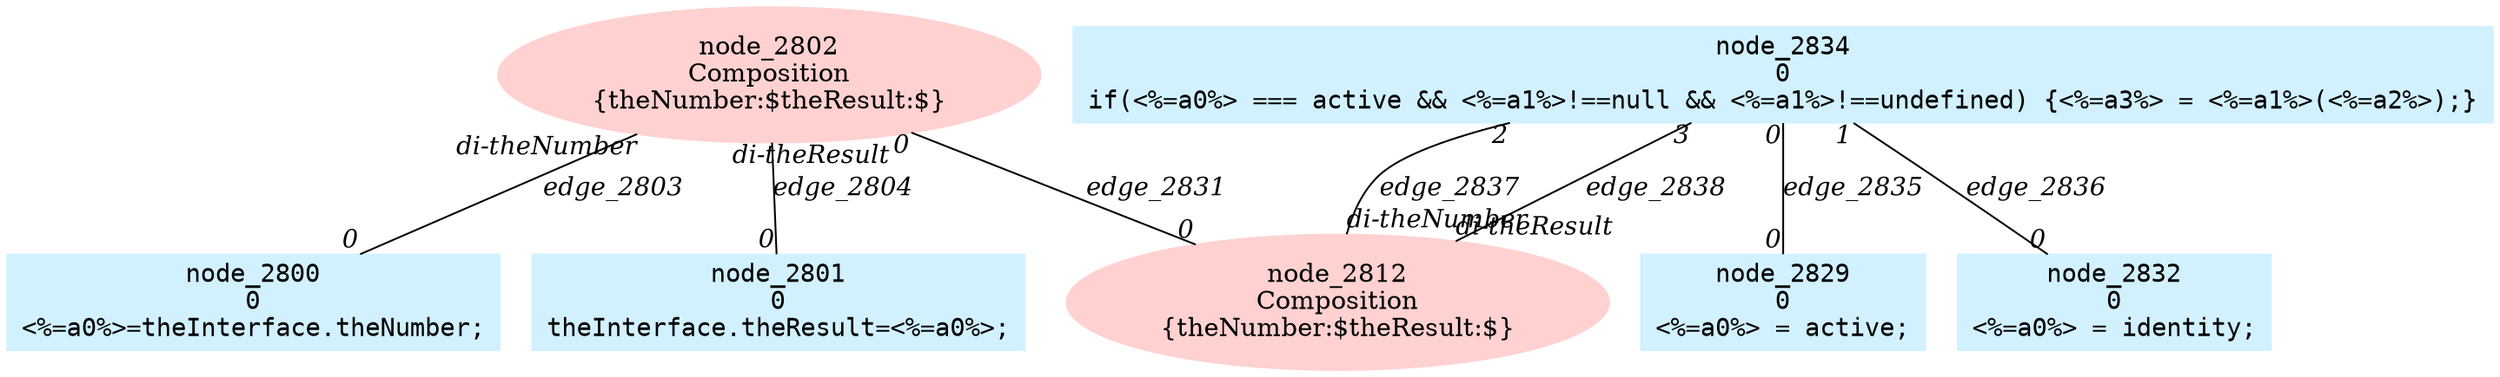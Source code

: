 digraph g{node_2802 [shape=ellipse, style=filled, color="#ffd1d1", label="node_2802
Composition
{theNumber:$theResult:$}" ]
node_2812 [shape=ellipse, style=filled, color="#ffd1d1", label="node_2812
Composition
{theNumber:$theResult:$}" ]
node_2800 [shape=box, style=filled, color="#d1f1ff", fontname="Courier", label="node_2800
0
<%=a0%>=theInterface.theNumber;
" ]
node_2801 [shape=box, style=filled, color="#d1f1ff", fontname="Courier", label="node_2801
0
theInterface.theResult=<%=a0%>;
" ]
node_2829 [shape=box, style=filled, color="#d1f1ff", fontname="Courier", label="node_2829
0
<%=a0%> = active;
" ]
node_2832 [shape=box, style=filled, color="#d1f1ff", fontname="Courier", label="node_2832
0
<%=a0%> = identity;
" ]
node_2834 [shape=box, style=filled, color="#d1f1ff", fontname="Courier", label="node_2834
0
if(<%=a0%> === active && <%=a1%>!==null && <%=a1%>!==undefined) {<%=a3%> = <%=a1%>(<%=a2%>);}
" ]
node_2802 -> node_2800 [dir=none, arrowHead=none, fontname="Times-Italic", label="edge_2803",  headlabel="0", taillabel="di-theNumber" ]
node_2802 -> node_2801 [dir=none, arrowHead=none, fontname="Times-Italic", label="edge_2804",  headlabel="0", taillabel="di-theResult" ]
node_2802 -> node_2812 [dir=none, arrowHead=none, fontname="Times-Italic", label="edge_2831",  headlabel="0", taillabel="0" ]
node_2834 -> node_2829 [dir=none, arrowHead=none, fontname="Times-Italic", label="edge_2835",  headlabel="0", taillabel="0" ]
node_2834 -> node_2832 [dir=none, arrowHead=none, fontname="Times-Italic", label="edge_2836",  headlabel="0", taillabel="1" ]
node_2834 -> node_2812 [dir=none, arrowHead=none, fontname="Times-Italic", label="edge_2837",  headlabel="di-theNumber", taillabel="2" ]
node_2834 -> node_2812 [dir=none, arrowHead=none, fontname="Times-Italic", label="edge_2838",  headlabel="di-theResult", taillabel="3" ]
}